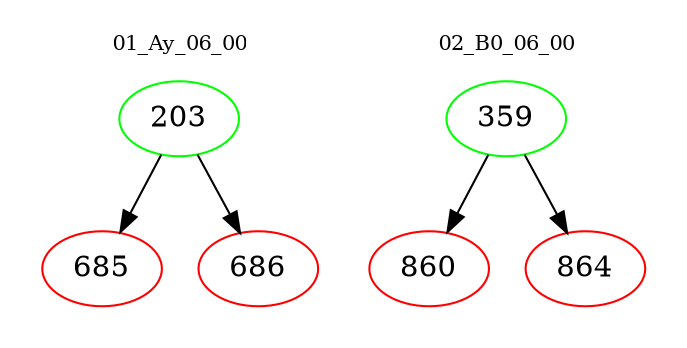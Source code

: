 digraph{
subgraph cluster_0 {
color = white
label = "01_Ay_06_00";
fontsize=10;
T0_203 [label="203", color="green"]
T0_203 -> T0_685 [color="black"]
T0_685 [label="685", color="red"]
T0_203 -> T0_686 [color="black"]
T0_686 [label="686", color="red"]
}
subgraph cluster_1 {
color = white
label = "02_B0_06_00";
fontsize=10;
T1_359 [label="359", color="green"]
T1_359 -> T1_860 [color="black"]
T1_860 [label="860", color="red"]
T1_359 -> T1_864 [color="black"]
T1_864 [label="864", color="red"]
}
}
